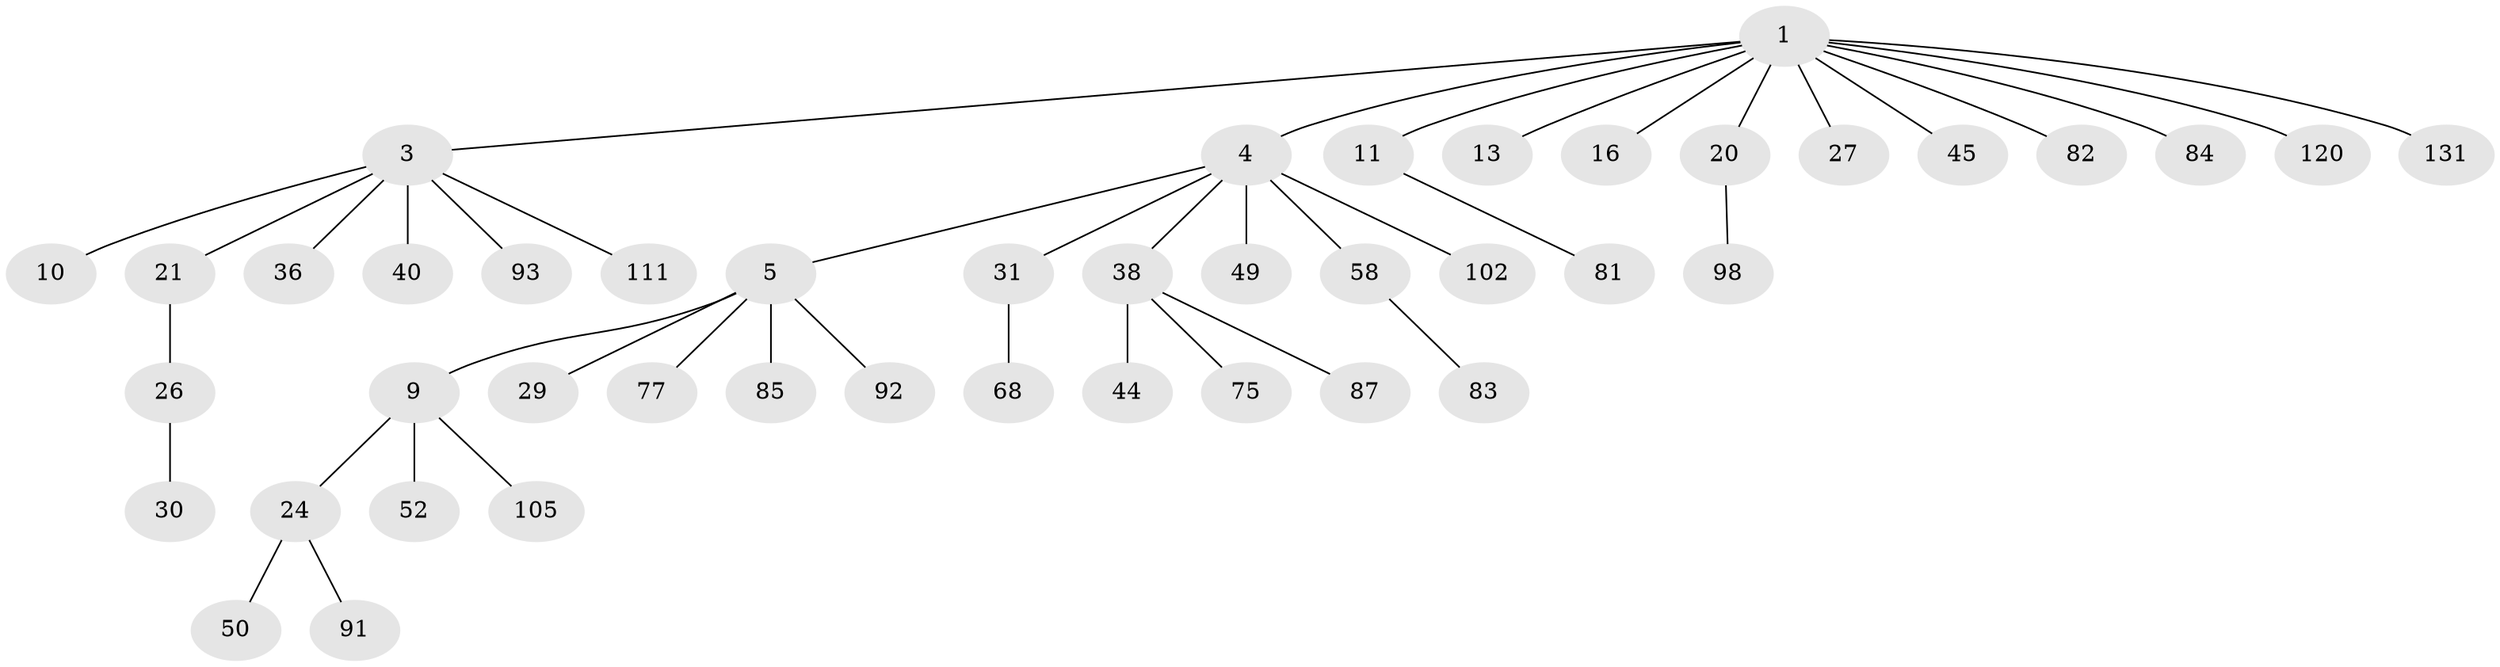 // original degree distribution, {6: 0.02702702702702703, 7: 0.02702702702702703, 3: 0.14189189189189189, 5: 0.02027027027027027, 4: 0.033783783783783786, 2: 0.22297297297297297, 1: 0.527027027027027}
// Generated by graph-tools (version 1.1) at 2025/19/03/04/25 18:19:08]
// undirected, 44 vertices, 43 edges
graph export_dot {
graph [start="1"]
  node [color=gray90,style=filled];
  1 [super="+2+7"];
  3 [super="+12"];
  4 [super="+28+19+8+23+17"];
  5 [super="+18+133+14+6"];
  9 [super="+94+22"];
  10 [super="+122"];
  11 [super="+115+127+139+109+25"];
  13;
  16 [super="+71"];
  20 [super="+41+35+53+89"];
  21 [super="+43"];
  24 [super="+63"];
  26;
  27 [super="+117+113"];
  29 [super="+69+140"];
  30 [super="+54"];
  31 [super="+116+33"];
  36 [super="+59"];
  38 [super="+61+46+60+56"];
  40 [super="+97+47+79"];
  44;
  45 [super="+119"];
  49 [super="+67"];
  50;
  52;
  58 [super="+143"];
  68 [super="+130"];
  75;
  77 [super="+123"];
  81 [super="+96+88"];
  82;
  83;
  84;
  85;
  87;
  91;
  92;
  93 [super="+106+125"];
  98;
  102;
  105;
  111;
  120;
  131;
  1 -- 13;
  1 -- 20;
  1 -- 84;
  1 -- 131;
  1 -- 16;
  1 -- 82;
  1 -- 3;
  1 -- 4;
  1 -- 120;
  1 -- 11;
  1 -- 27;
  1 -- 45;
  3 -- 10;
  3 -- 36;
  3 -- 21;
  3 -- 40;
  3 -- 93;
  3 -- 111;
  4 -- 5;
  4 -- 58;
  4 -- 38;
  4 -- 49;
  4 -- 102;
  4 -- 31;
  5 -- 9;
  5 -- 92;
  5 -- 85;
  5 -- 77;
  5 -- 29;
  9 -- 24;
  9 -- 105;
  9 -- 52;
  11 -- 81;
  20 -- 98;
  21 -- 26;
  24 -- 50;
  24 -- 91;
  26 -- 30;
  31 -- 68;
  38 -- 44;
  38 -- 75;
  38 -- 87;
  58 -- 83;
}
